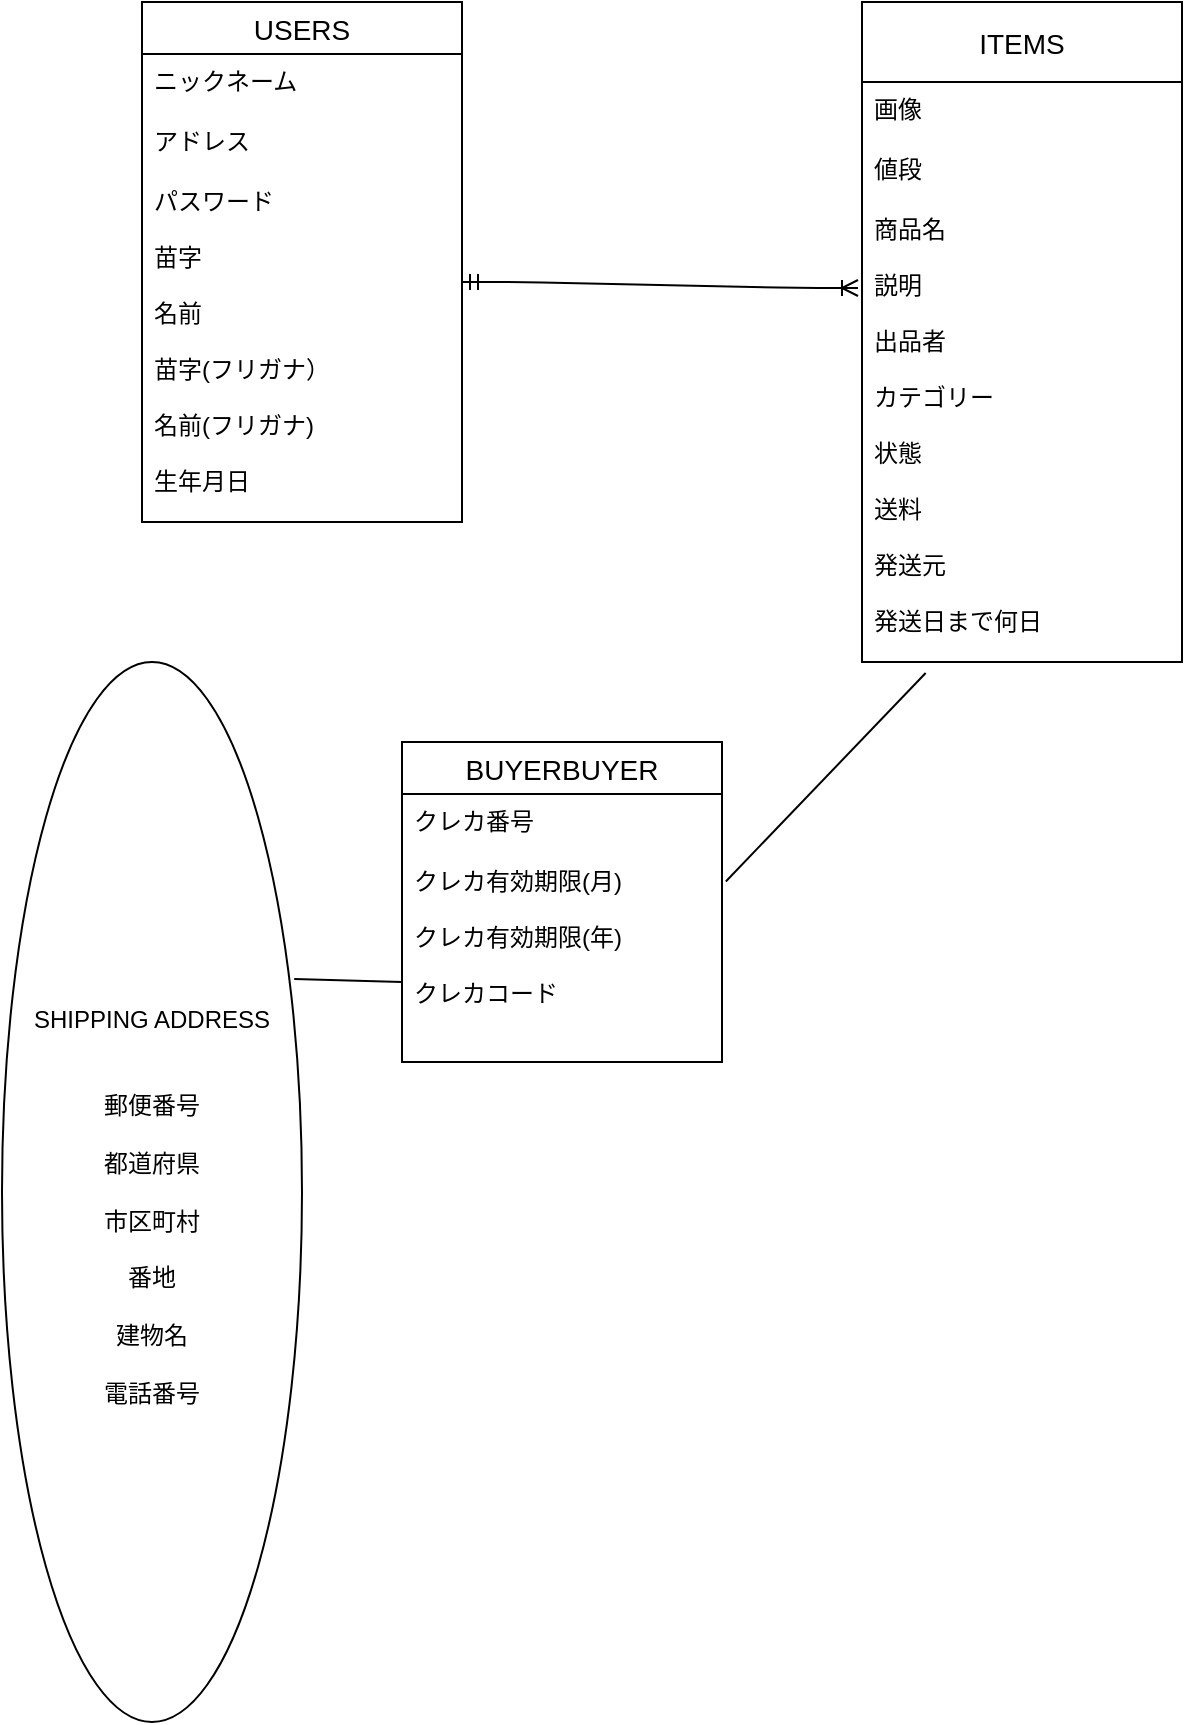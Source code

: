 <mxfile version="13.6.5">
    <diagram id="AP0Z5CMowZjkIHI0Cboe" name="ページ1">
        <mxGraphModel dx="909" dy="896" grid="1" gridSize="10" guides="1" tooltips="1" connect="1" arrows="1" fold="1" page="1" pageScale="1" pageWidth="827" pageHeight="1169" math="0" shadow="0">
            <root>
                <mxCell id="0"/>
                <mxCell id="1" parent="0"/>
                <mxCell id="97" value="USERS" style="swimlane;fontStyle=0;childLayout=stackLayout;horizontal=1;startSize=26;horizontalStack=0;resizeParent=1;resizeParentMax=0;resizeLast=0;collapsible=1;marginBottom=0;align=center;fontSize=14;" vertex="1" parent="1">
                    <mxGeometry x="70" y="80" width="160" height="260" as="geometry"/>
                </mxCell>
                <mxCell id="98" value="ニックネーム" style="text;strokeColor=none;fillColor=none;spacingLeft=4;spacingRight=4;overflow=hidden;rotatable=0;points=[[0,0.5],[1,0.5]];portConstraint=eastwest;fontSize=12;" vertex="1" parent="97">
                    <mxGeometry y="26" width="160" height="30" as="geometry"/>
                </mxCell>
                <mxCell id="99" value="アドレス" style="text;strokeColor=none;fillColor=none;spacingLeft=4;spacingRight=4;overflow=hidden;rotatable=0;points=[[0,0.5],[1,0.5]];portConstraint=eastwest;fontSize=12;" vertex="1" parent="97">
                    <mxGeometry y="56" width="160" height="30" as="geometry"/>
                </mxCell>
                <mxCell id="100" value="パスワード&#10;&#10;苗字&#10;&#10;名前&#10;&#10;苗字(フリガナ）&#10;&#10;名前(フリガナ)&#10;&#10;生年月日" style="text;strokeColor=none;fillColor=none;spacingLeft=4;spacingRight=4;overflow=hidden;rotatable=0;points=[[0,0.5],[1,0.5]];portConstraint=eastwest;fontSize=12;" vertex="1" parent="97">
                    <mxGeometry y="86" width="160" height="174" as="geometry"/>
                </mxCell>
                <mxCell id="119" value="ITEMS" style="swimlane;fontStyle=0;childLayout=stackLayout;horizontal=1;startSize=40;horizontalStack=0;resizeParent=1;resizeParentMax=0;resizeLast=0;collapsible=1;marginBottom=0;align=center;fontSize=14;" vertex="1" parent="1">
                    <mxGeometry x="430" y="80" width="160" height="330" as="geometry"/>
                </mxCell>
                <mxCell id="120" value="画像" style="text;strokeColor=none;fillColor=none;spacingLeft=4;spacingRight=4;overflow=hidden;rotatable=0;points=[[0,0.5],[1,0.5]];portConstraint=eastwest;fontSize=12;" vertex="1" parent="119">
                    <mxGeometry y="40" width="160" height="30" as="geometry"/>
                </mxCell>
                <mxCell id="121" value="値段" style="text;strokeColor=none;fillColor=none;spacingLeft=4;spacingRight=4;overflow=hidden;rotatable=0;points=[[0,0.5],[1,0.5]];portConstraint=eastwest;fontSize=12;" vertex="1" parent="119">
                    <mxGeometry y="70" width="160" height="30" as="geometry"/>
                </mxCell>
                <mxCell id="122" value="商品名&#10;&#10;説明&#10;&#10;出品者&#10;&#10;カテゴリー&#10;&#10;状態&#10;&#10;送料&#10;&#10;発送元&#10;&#10;発送日まで何日" style="text;strokeColor=none;fillColor=none;spacingLeft=4;spacingRight=4;overflow=hidden;rotatable=0;points=[[0,0.5],[1,0.5]];portConstraint=eastwest;fontSize=12;" vertex="1" parent="119">
                    <mxGeometry y="100" width="160" height="230" as="geometry"/>
                </mxCell>
                <mxCell id="124" value="BUYERBUYER" style="swimlane;fontStyle=0;childLayout=stackLayout;horizontal=1;startSize=26;horizontalStack=0;resizeParent=1;resizeParentMax=0;resizeLast=0;collapsible=1;marginBottom=0;align=center;fontSize=14;" vertex="1" parent="1">
                    <mxGeometry x="200" y="450" width="160" height="160" as="geometry"/>
                </mxCell>
                <mxCell id="126" value="クレカ番号" style="text;strokeColor=none;fillColor=none;spacingLeft=4;spacingRight=4;overflow=hidden;rotatable=0;points=[[0,0.5],[1,0.5]];portConstraint=eastwest;fontSize=12;" vertex="1" parent="124">
                    <mxGeometry y="26" width="160" height="30" as="geometry"/>
                </mxCell>
                <mxCell id="127" value="クレカ有効期限(月)&#10;&#10;クレカ有効期限(年)&#10;&#10;クレカコード&#10;&#10;" style="text;strokeColor=none;fillColor=none;spacingLeft=4;spacingRight=4;overflow=hidden;rotatable=0;points=[[0,0.5],[1,0.5]];portConstraint=eastwest;fontSize=12;" vertex="1" parent="124">
                    <mxGeometry y="56" width="160" height="104" as="geometry"/>
                </mxCell>
                <mxCell id="131" value="" style="edgeStyle=entityRelationEdgeStyle;fontSize=12;html=1;endArrow=ERoneToMany;startArrow=ERmandOne;" edge="1" parent="1">
                    <mxGeometry width="100" height="100" relative="1" as="geometry">
                        <mxPoint x="230" y="220" as="sourcePoint"/>
                        <mxPoint x="428" y="223" as="targetPoint"/>
                    </mxGeometry>
                </mxCell>
                <mxCell id="134" value="&lt;br&gt;&lt;br&gt;SHIPPING ADDRESS&lt;br&gt;&lt;br&gt;&lt;br&gt;郵便番号&lt;br style=&quot;padding: 0px ; margin: 0px&quot;&gt;&lt;br style=&quot;padding: 0px ; margin: 0px&quot;&gt;都道府県&lt;br style=&quot;padding: 0px ; margin: 0px&quot;&gt;&lt;br style=&quot;padding: 0px ; margin: 0px&quot;&gt;市区町村&lt;br style=&quot;padding: 0px ; margin: 0px&quot;&gt;&lt;br style=&quot;padding: 0px ; margin: 0px&quot;&gt;番地&lt;br style=&quot;padding: 0px ; margin: 0px&quot;&gt;&lt;br style=&quot;padding: 0px ; margin: 0px&quot;&gt;建物名&lt;br style=&quot;padding: 0px ; margin: 0px&quot;&gt;&lt;br style=&quot;padding: 0px ; margin: 0px&quot;&gt;電話番号&lt;div style=&quot;padding: 0px ; margin: 0px&quot;&gt;&lt;br style=&quot;padding: 0px ; margin: 0px ; text-align: left&quot;&gt;&lt;/div&gt;" style="ellipse;whiteSpace=wrap;html=1;align=center;" vertex="1" parent="1">
                    <mxGeometry y="410" width="150" height="530" as="geometry"/>
                </mxCell>
                <mxCell id="135" value="" style="endArrow=none;html=1;rounded=0;exitX=0.974;exitY=0.299;exitDx=0;exitDy=0;exitPerimeter=0;" edge="1" parent="1" source="134">
                    <mxGeometry relative="1" as="geometry">
                        <mxPoint x="40" y="570" as="sourcePoint"/>
                        <mxPoint x="200" y="570" as="targetPoint"/>
                    </mxGeometry>
                </mxCell>
                <mxCell id="137" value="" style="endArrow=none;html=1;rounded=0;entryX=0.199;entryY=1.024;entryDx=0;entryDy=0;entryPerimeter=0;exitX=1.012;exitY=0.132;exitDx=0;exitDy=0;exitPerimeter=0;" edge="1" parent="1" source="127" target="122">
                    <mxGeometry relative="1" as="geometry">
                        <mxPoint x="170" y="480" as="sourcePoint"/>
                        <mxPoint x="330" y="480" as="targetPoint"/>
                    </mxGeometry>
                </mxCell>
            </root>
        </mxGraphModel>
    </diagram>
</mxfile>